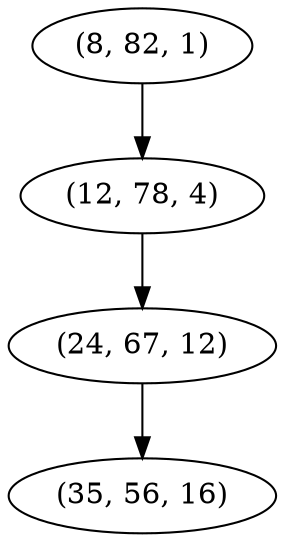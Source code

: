 digraph tree {
    "(8, 82, 1)";
    "(12, 78, 4)";
    "(24, 67, 12)";
    "(35, 56, 16)";
    "(8, 82, 1)" -> "(12, 78, 4)";
    "(12, 78, 4)" -> "(24, 67, 12)";
    "(24, 67, 12)" -> "(35, 56, 16)";
}
